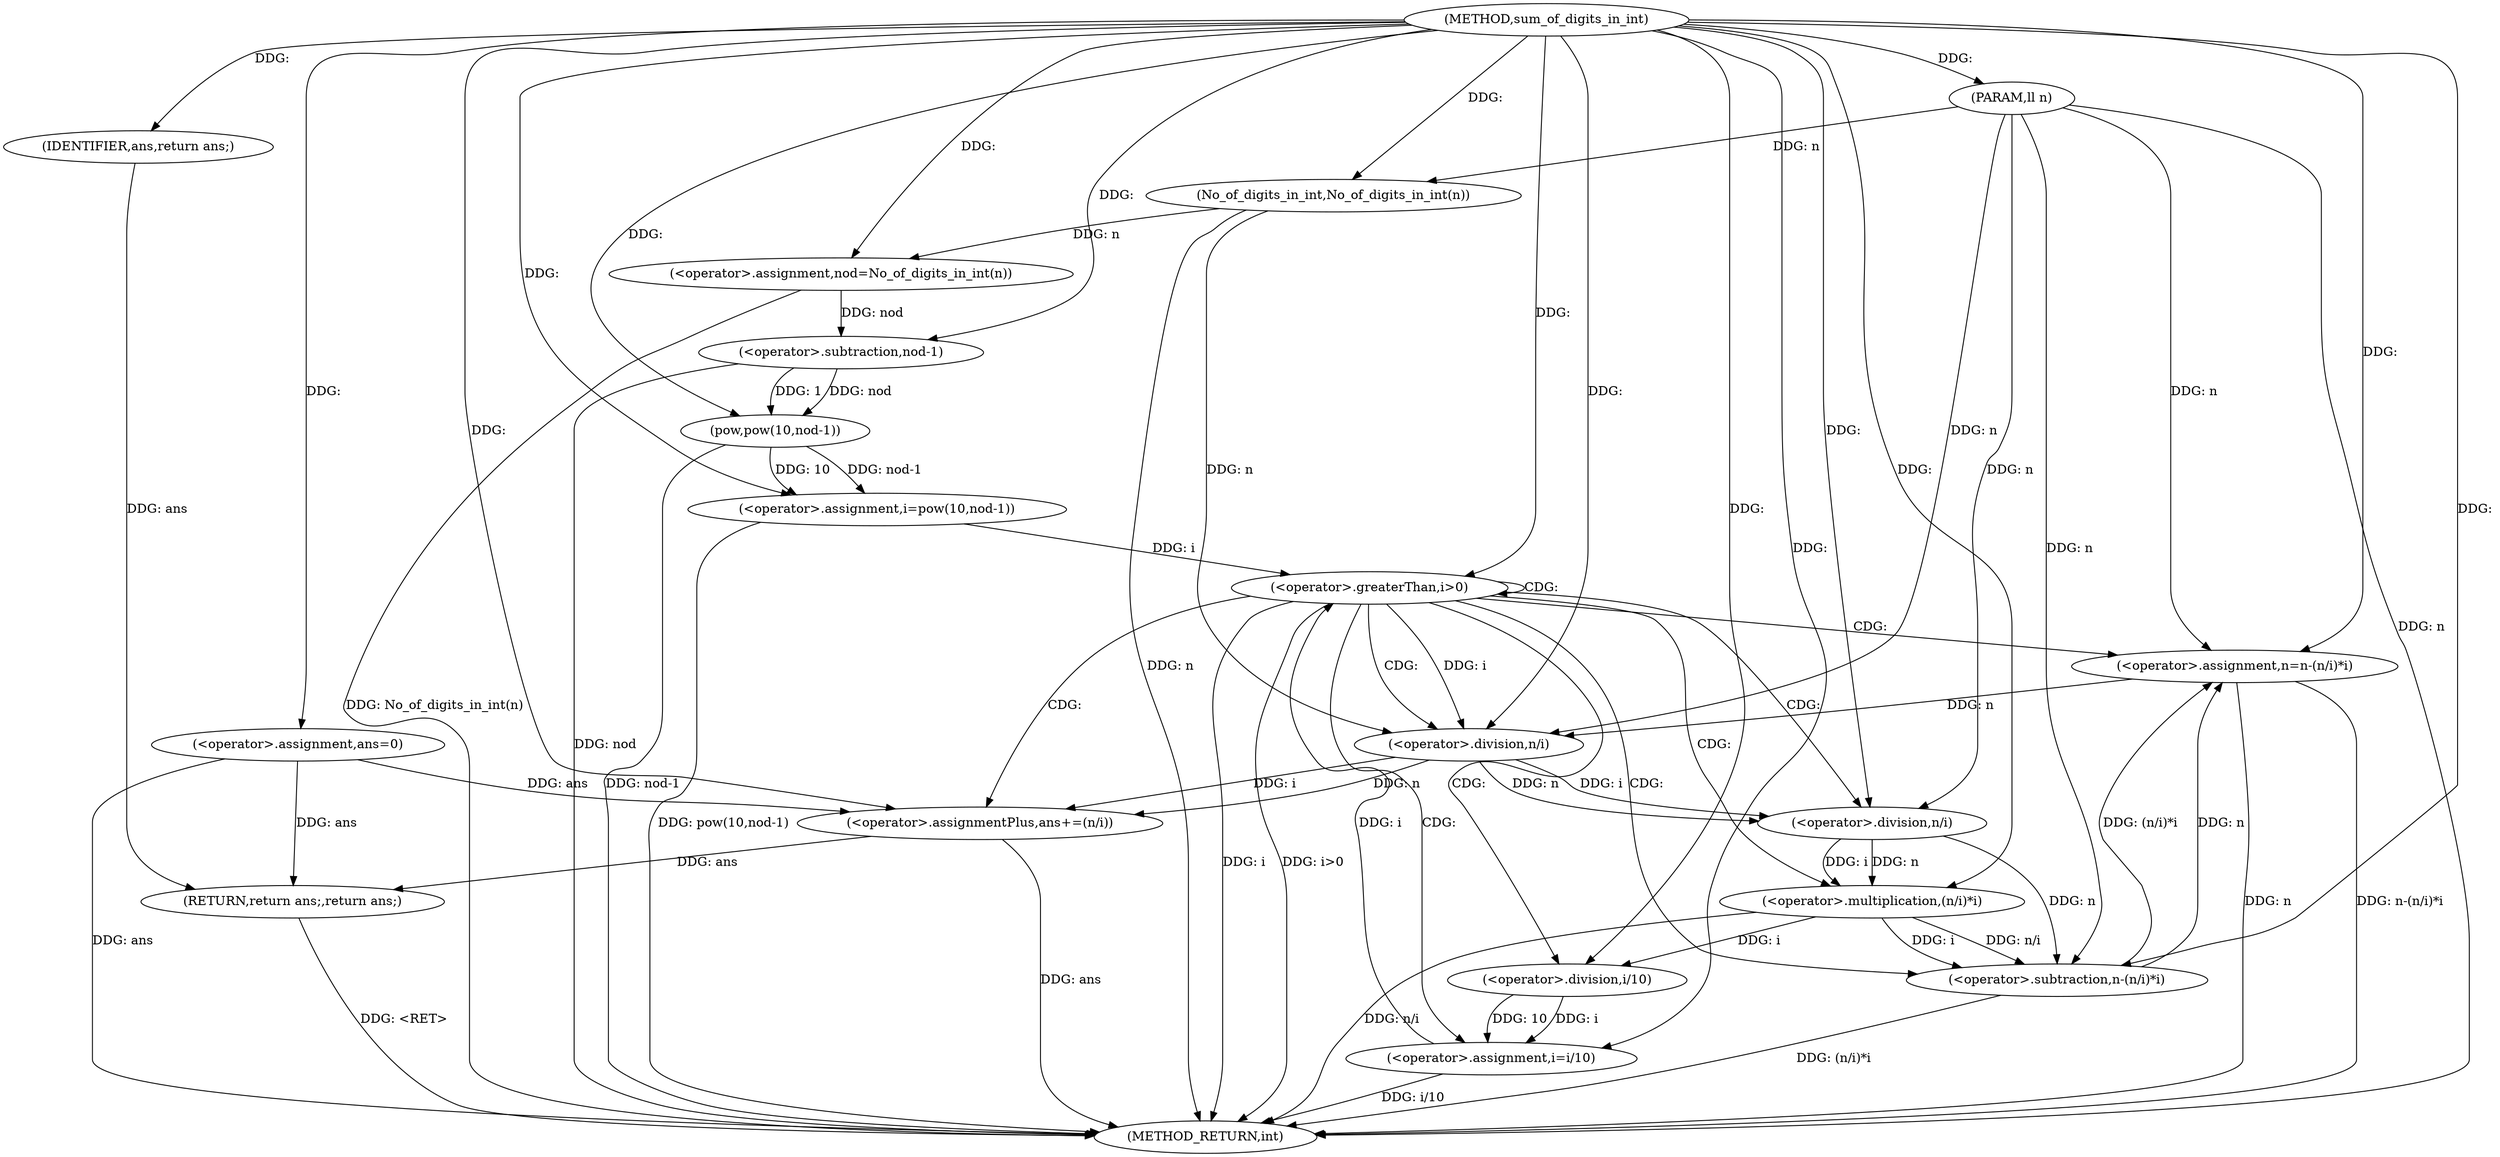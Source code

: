 digraph "sum_of_digits_in_int" {  
"1000398" [label = "(METHOD,sum_of_digits_in_int)" ]
"1000444" [label = "(METHOD_RETURN,int)" ]
"1000399" [label = "(PARAM,ll n)" ]
"1000403" [label = "(<operator>.assignment,ans=0)" ]
"1000407" [label = "(<operator>.assignment,nod=No_of_digits_in_int(n))" ]
"1000411" [label = "(<operator>.assignment,i=pow(10,nod-1))" ]
"1000442" [label = "(RETURN,return ans;,return ans;)" ]
"1000419" [label = "(<operator>.greaterThan,i>0)" ]
"1000443" [label = "(IDENTIFIER,ans,return ans;)" ]
"1000409" [label = "(No_of_digits_in_int,No_of_digits_in_int(n))" ]
"1000413" [label = "(pow,pow(10,nod-1))" ]
"1000423" [label = "(<operator>.assignmentPlus,ans+=(n/i))" ]
"1000428" [label = "(<operator>.assignment,n=n-(n/i)*i)" ]
"1000437" [label = "(<operator>.assignment,i=i/10)" ]
"1000415" [label = "(<operator>.subtraction,nod-1)" ]
"1000425" [label = "(<operator>.division,n/i)" ]
"1000430" [label = "(<operator>.subtraction,n-(n/i)*i)" ]
"1000439" [label = "(<operator>.division,i/10)" ]
"1000432" [label = "(<operator>.multiplication,(n/i)*i)" ]
"1000433" [label = "(<operator>.division,n/i)" ]
  "1000442" -> "1000444"  [ label = "DDG: <RET>"] 
  "1000399" -> "1000444"  [ label = "DDG: n"] 
  "1000403" -> "1000444"  [ label = "DDG: ans"] 
  "1000409" -> "1000444"  [ label = "DDG: n"] 
  "1000407" -> "1000444"  [ label = "DDG: No_of_digits_in_int(n)"] 
  "1000415" -> "1000444"  [ label = "DDG: nod"] 
  "1000413" -> "1000444"  [ label = "DDG: nod-1"] 
  "1000411" -> "1000444"  [ label = "DDG: pow(10,nod-1)"] 
  "1000419" -> "1000444"  [ label = "DDG: i"] 
  "1000419" -> "1000444"  [ label = "DDG: i>0"] 
  "1000423" -> "1000444"  [ label = "DDG: ans"] 
  "1000428" -> "1000444"  [ label = "DDG: n"] 
  "1000432" -> "1000444"  [ label = "DDG: n/i"] 
  "1000430" -> "1000444"  [ label = "DDG: (n/i)*i"] 
  "1000428" -> "1000444"  [ label = "DDG: n-(n/i)*i"] 
  "1000437" -> "1000444"  [ label = "DDG: i/10"] 
  "1000398" -> "1000399"  [ label = "DDG: "] 
  "1000398" -> "1000403"  [ label = "DDG: "] 
  "1000409" -> "1000407"  [ label = "DDG: n"] 
  "1000413" -> "1000411"  [ label = "DDG: nod-1"] 
  "1000413" -> "1000411"  [ label = "DDG: 10"] 
  "1000443" -> "1000442"  [ label = "DDG: ans"] 
  "1000403" -> "1000442"  [ label = "DDG: ans"] 
  "1000423" -> "1000442"  [ label = "DDG: ans"] 
  "1000398" -> "1000407"  [ label = "DDG: "] 
  "1000398" -> "1000411"  [ label = "DDG: "] 
  "1000398" -> "1000443"  [ label = "DDG: "] 
  "1000399" -> "1000409"  [ label = "DDG: n"] 
  "1000398" -> "1000409"  [ label = "DDG: "] 
  "1000398" -> "1000413"  [ label = "DDG: "] 
  "1000415" -> "1000413"  [ label = "DDG: 1"] 
  "1000415" -> "1000413"  [ label = "DDG: nod"] 
  "1000411" -> "1000419"  [ label = "DDG: i"] 
  "1000437" -> "1000419"  [ label = "DDG: i"] 
  "1000398" -> "1000419"  [ label = "DDG: "] 
  "1000425" -> "1000423"  [ label = "DDG: n"] 
  "1000425" -> "1000423"  [ label = "DDG: i"] 
  "1000430" -> "1000428"  [ label = "DDG: n"] 
  "1000430" -> "1000428"  [ label = "DDG: (n/i)*i"] 
  "1000439" -> "1000437"  [ label = "DDG: 10"] 
  "1000439" -> "1000437"  [ label = "DDG: i"] 
  "1000407" -> "1000415"  [ label = "DDG: nod"] 
  "1000398" -> "1000415"  [ label = "DDG: "] 
  "1000403" -> "1000423"  [ label = "DDG: ans"] 
  "1000398" -> "1000423"  [ label = "DDG: "] 
  "1000399" -> "1000428"  [ label = "DDG: n"] 
  "1000398" -> "1000428"  [ label = "DDG: "] 
  "1000398" -> "1000437"  [ label = "DDG: "] 
  "1000409" -> "1000425"  [ label = "DDG: n"] 
  "1000428" -> "1000425"  [ label = "DDG: n"] 
  "1000399" -> "1000425"  [ label = "DDG: n"] 
  "1000398" -> "1000425"  [ label = "DDG: "] 
  "1000419" -> "1000425"  [ label = "DDG: i"] 
  "1000433" -> "1000430"  [ label = "DDG: n"] 
  "1000399" -> "1000430"  [ label = "DDG: n"] 
  "1000398" -> "1000430"  [ label = "DDG: "] 
  "1000432" -> "1000430"  [ label = "DDG: i"] 
  "1000432" -> "1000430"  [ label = "DDG: n/i"] 
  "1000432" -> "1000439"  [ label = "DDG: i"] 
  "1000398" -> "1000439"  [ label = "DDG: "] 
  "1000433" -> "1000432"  [ label = "DDG: n"] 
  "1000433" -> "1000432"  [ label = "DDG: i"] 
  "1000398" -> "1000432"  [ label = "DDG: "] 
  "1000425" -> "1000433"  [ label = "DDG: n"] 
  "1000399" -> "1000433"  [ label = "DDG: n"] 
  "1000398" -> "1000433"  [ label = "DDG: "] 
  "1000425" -> "1000433"  [ label = "DDG: i"] 
  "1000419" -> "1000430"  [ label = "CDG: "] 
  "1000419" -> "1000428"  [ label = "CDG: "] 
  "1000419" -> "1000439"  [ label = "CDG: "] 
  "1000419" -> "1000423"  [ label = "CDG: "] 
  "1000419" -> "1000437"  [ label = "CDG: "] 
  "1000419" -> "1000432"  [ label = "CDG: "] 
  "1000419" -> "1000425"  [ label = "CDG: "] 
  "1000419" -> "1000419"  [ label = "CDG: "] 
  "1000419" -> "1000433"  [ label = "CDG: "] 
}
